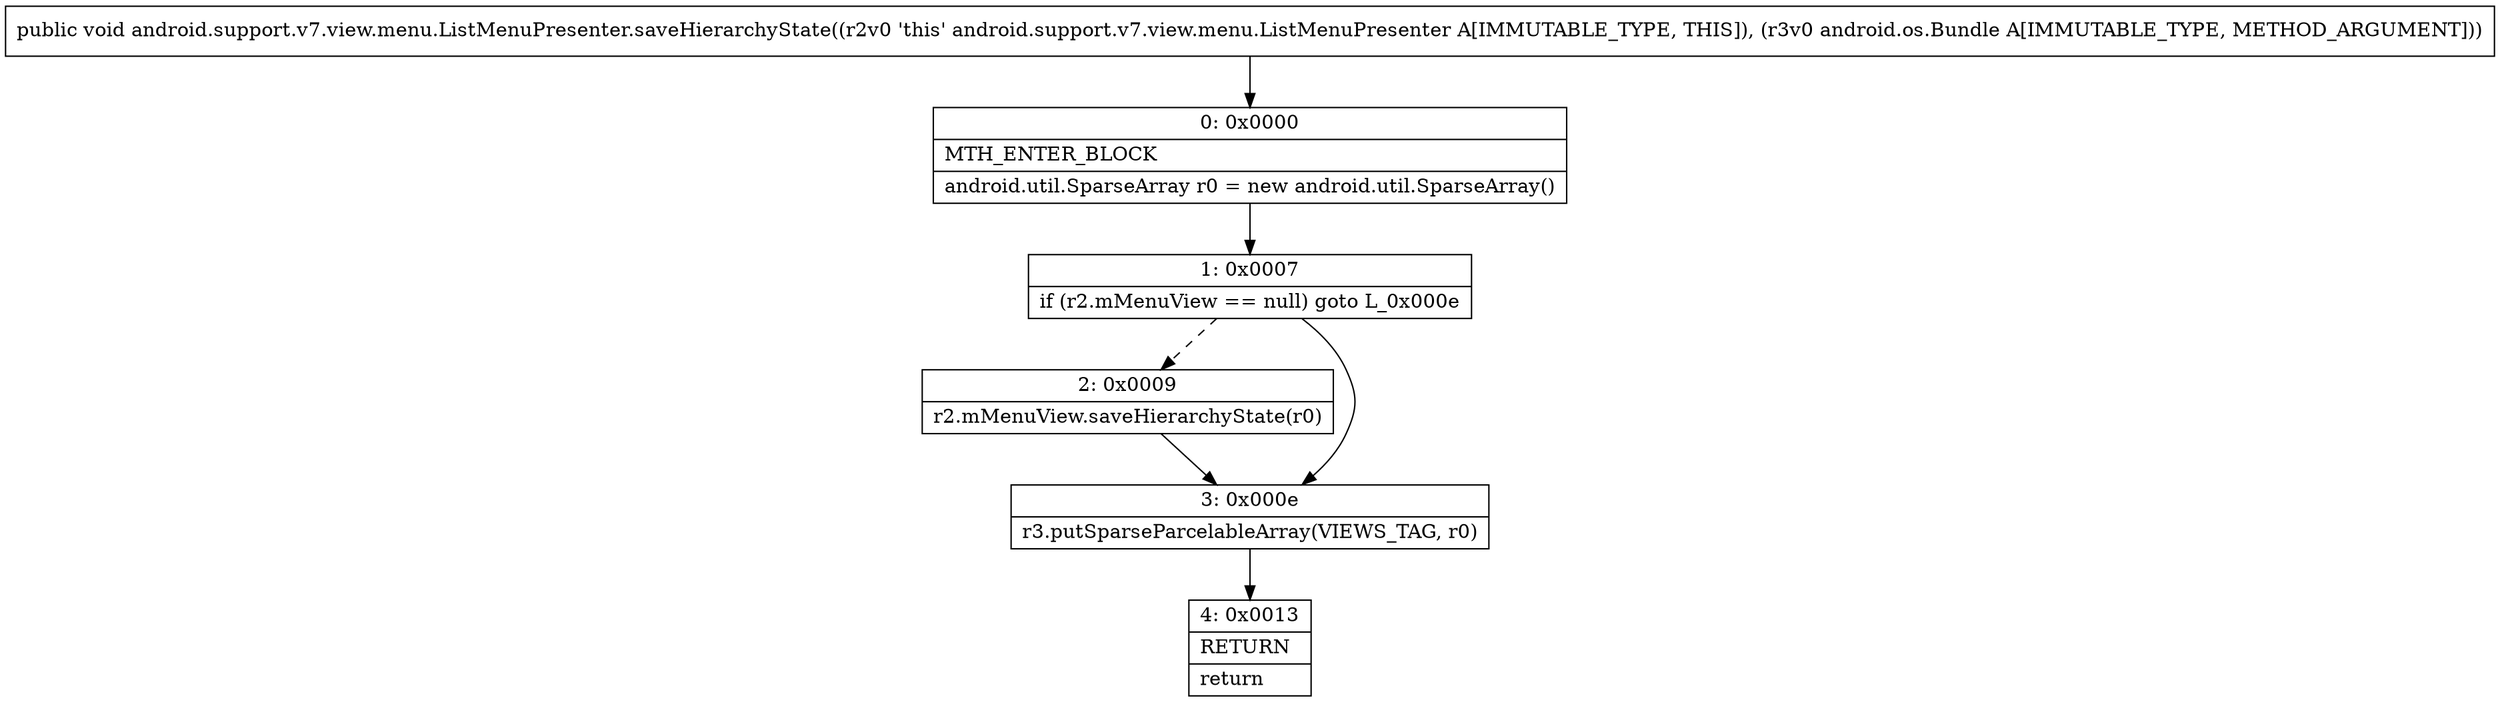 digraph "CFG forandroid.support.v7.view.menu.ListMenuPresenter.saveHierarchyState(Landroid\/os\/Bundle;)V" {
Node_0 [shape=record,label="{0\:\ 0x0000|MTH_ENTER_BLOCK\l|android.util.SparseArray r0 = new android.util.SparseArray()\l}"];
Node_1 [shape=record,label="{1\:\ 0x0007|if (r2.mMenuView == null) goto L_0x000e\l}"];
Node_2 [shape=record,label="{2\:\ 0x0009|r2.mMenuView.saveHierarchyState(r0)\l}"];
Node_3 [shape=record,label="{3\:\ 0x000e|r3.putSparseParcelableArray(VIEWS_TAG, r0)\l}"];
Node_4 [shape=record,label="{4\:\ 0x0013|RETURN\l|return\l}"];
MethodNode[shape=record,label="{public void android.support.v7.view.menu.ListMenuPresenter.saveHierarchyState((r2v0 'this' android.support.v7.view.menu.ListMenuPresenter A[IMMUTABLE_TYPE, THIS]), (r3v0 android.os.Bundle A[IMMUTABLE_TYPE, METHOD_ARGUMENT])) }"];
MethodNode -> Node_0;
Node_0 -> Node_1;
Node_1 -> Node_2[style=dashed];
Node_1 -> Node_3;
Node_2 -> Node_3;
Node_3 -> Node_4;
}

